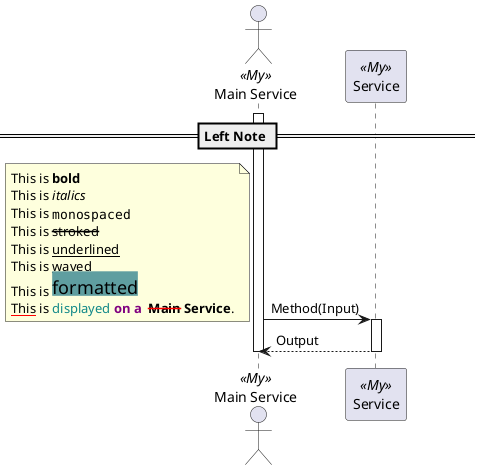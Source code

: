 @startuml left-note

== Left Note ==

actor "Main Service" as MainService <<My>>
participant "Service" as Service <<My>>

activate MainService
MainService -> Service ++: Method(Input)
    note left: this is a note
    note left
    This is **bold**
    This is //italics//
    This is ""monospaced""
    This is --stroked--
    This is __underlined__
    This is ~~waved~~
    This is <back:cadetblue><size:18>formatted</size></back>
    <u:red>This</u> is <color #118888>displayed</color> **<color purple>on a </color> <s:red>Main</strike> Service**.
    end note
Service --> MainService --: Output

deactivate MainService

@enduml
